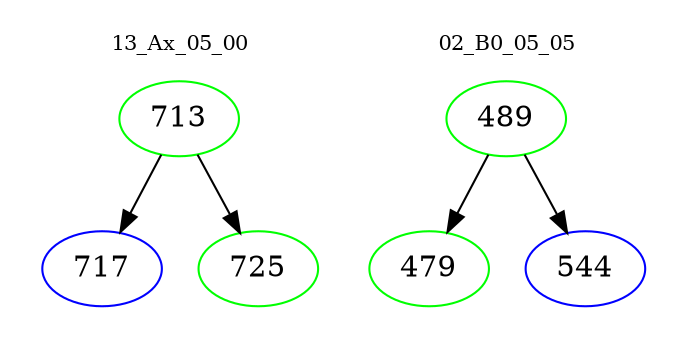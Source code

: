 digraph{
subgraph cluster_0 {
color = white
label = "13_Ax_05_00";
fontsize=10;
T0_713 [label="713", color="green"]
T0_713 -> T0_717 [color="black"]
T0_717 [label="717", color="blue"]
T0_713 -> T0_725 [color="black"]
T0_725 [label="725", color="green"]
}
subgraph cluster_1 {
color = white
label = "02_B0_05_05";
fontsize=10;
T1_489 [label="489", color="green"]
T1_489 -> T1_479 [color="black"]
T1_479 [label="479", color="green"]
T1_489 -> T1_544 [color="black"]
T1_544 [label="544", color="blue"]
}
}
